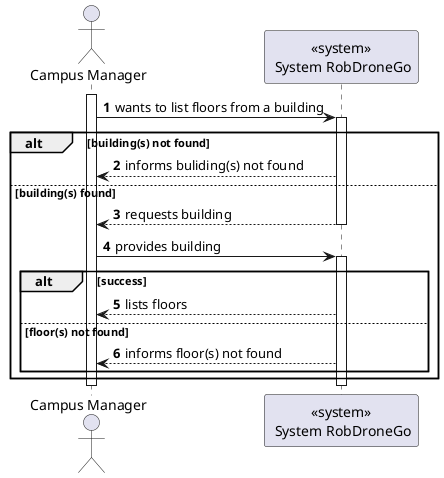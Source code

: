 @startuml
autonumber

actor "Campus Manager" as usr

participant "<<system>>\n System RobDroneGo" as sys

activate usr
usr -> sys : wants to list floors from a building
    activate sys
alt building(s) not found
    sys --> usr : informs buliding(s) not found
else building(s) found
        sys --> usr : requests building
    deactivate sys

    usr -> sys : provides building
    activate sys
    alt success
        sys --> usr : lists floors
    else floor(s) not found
        sys --> usr : informs floor(s) not found
    end
end
    deactivate sys
deactivate usr

@enduml
